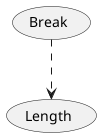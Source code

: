 ------------------------
diagram.break.png

@startuml
(Break) ..> (Length)
@enduml

PlantUML version 1.2019.11(Sun Sep 22 10:02:15 UTC 2019)
(GPL source distribution)
Java Runtime: Java(TM) SE Runtime Environment
JVM: Java HotSpot(TM) 64-Bit Server VM
Java Version: 1.7.0_25-b15
Operating System: Linux
Default Encoding: UTF-8
Language: en
Country: US

------------------------
